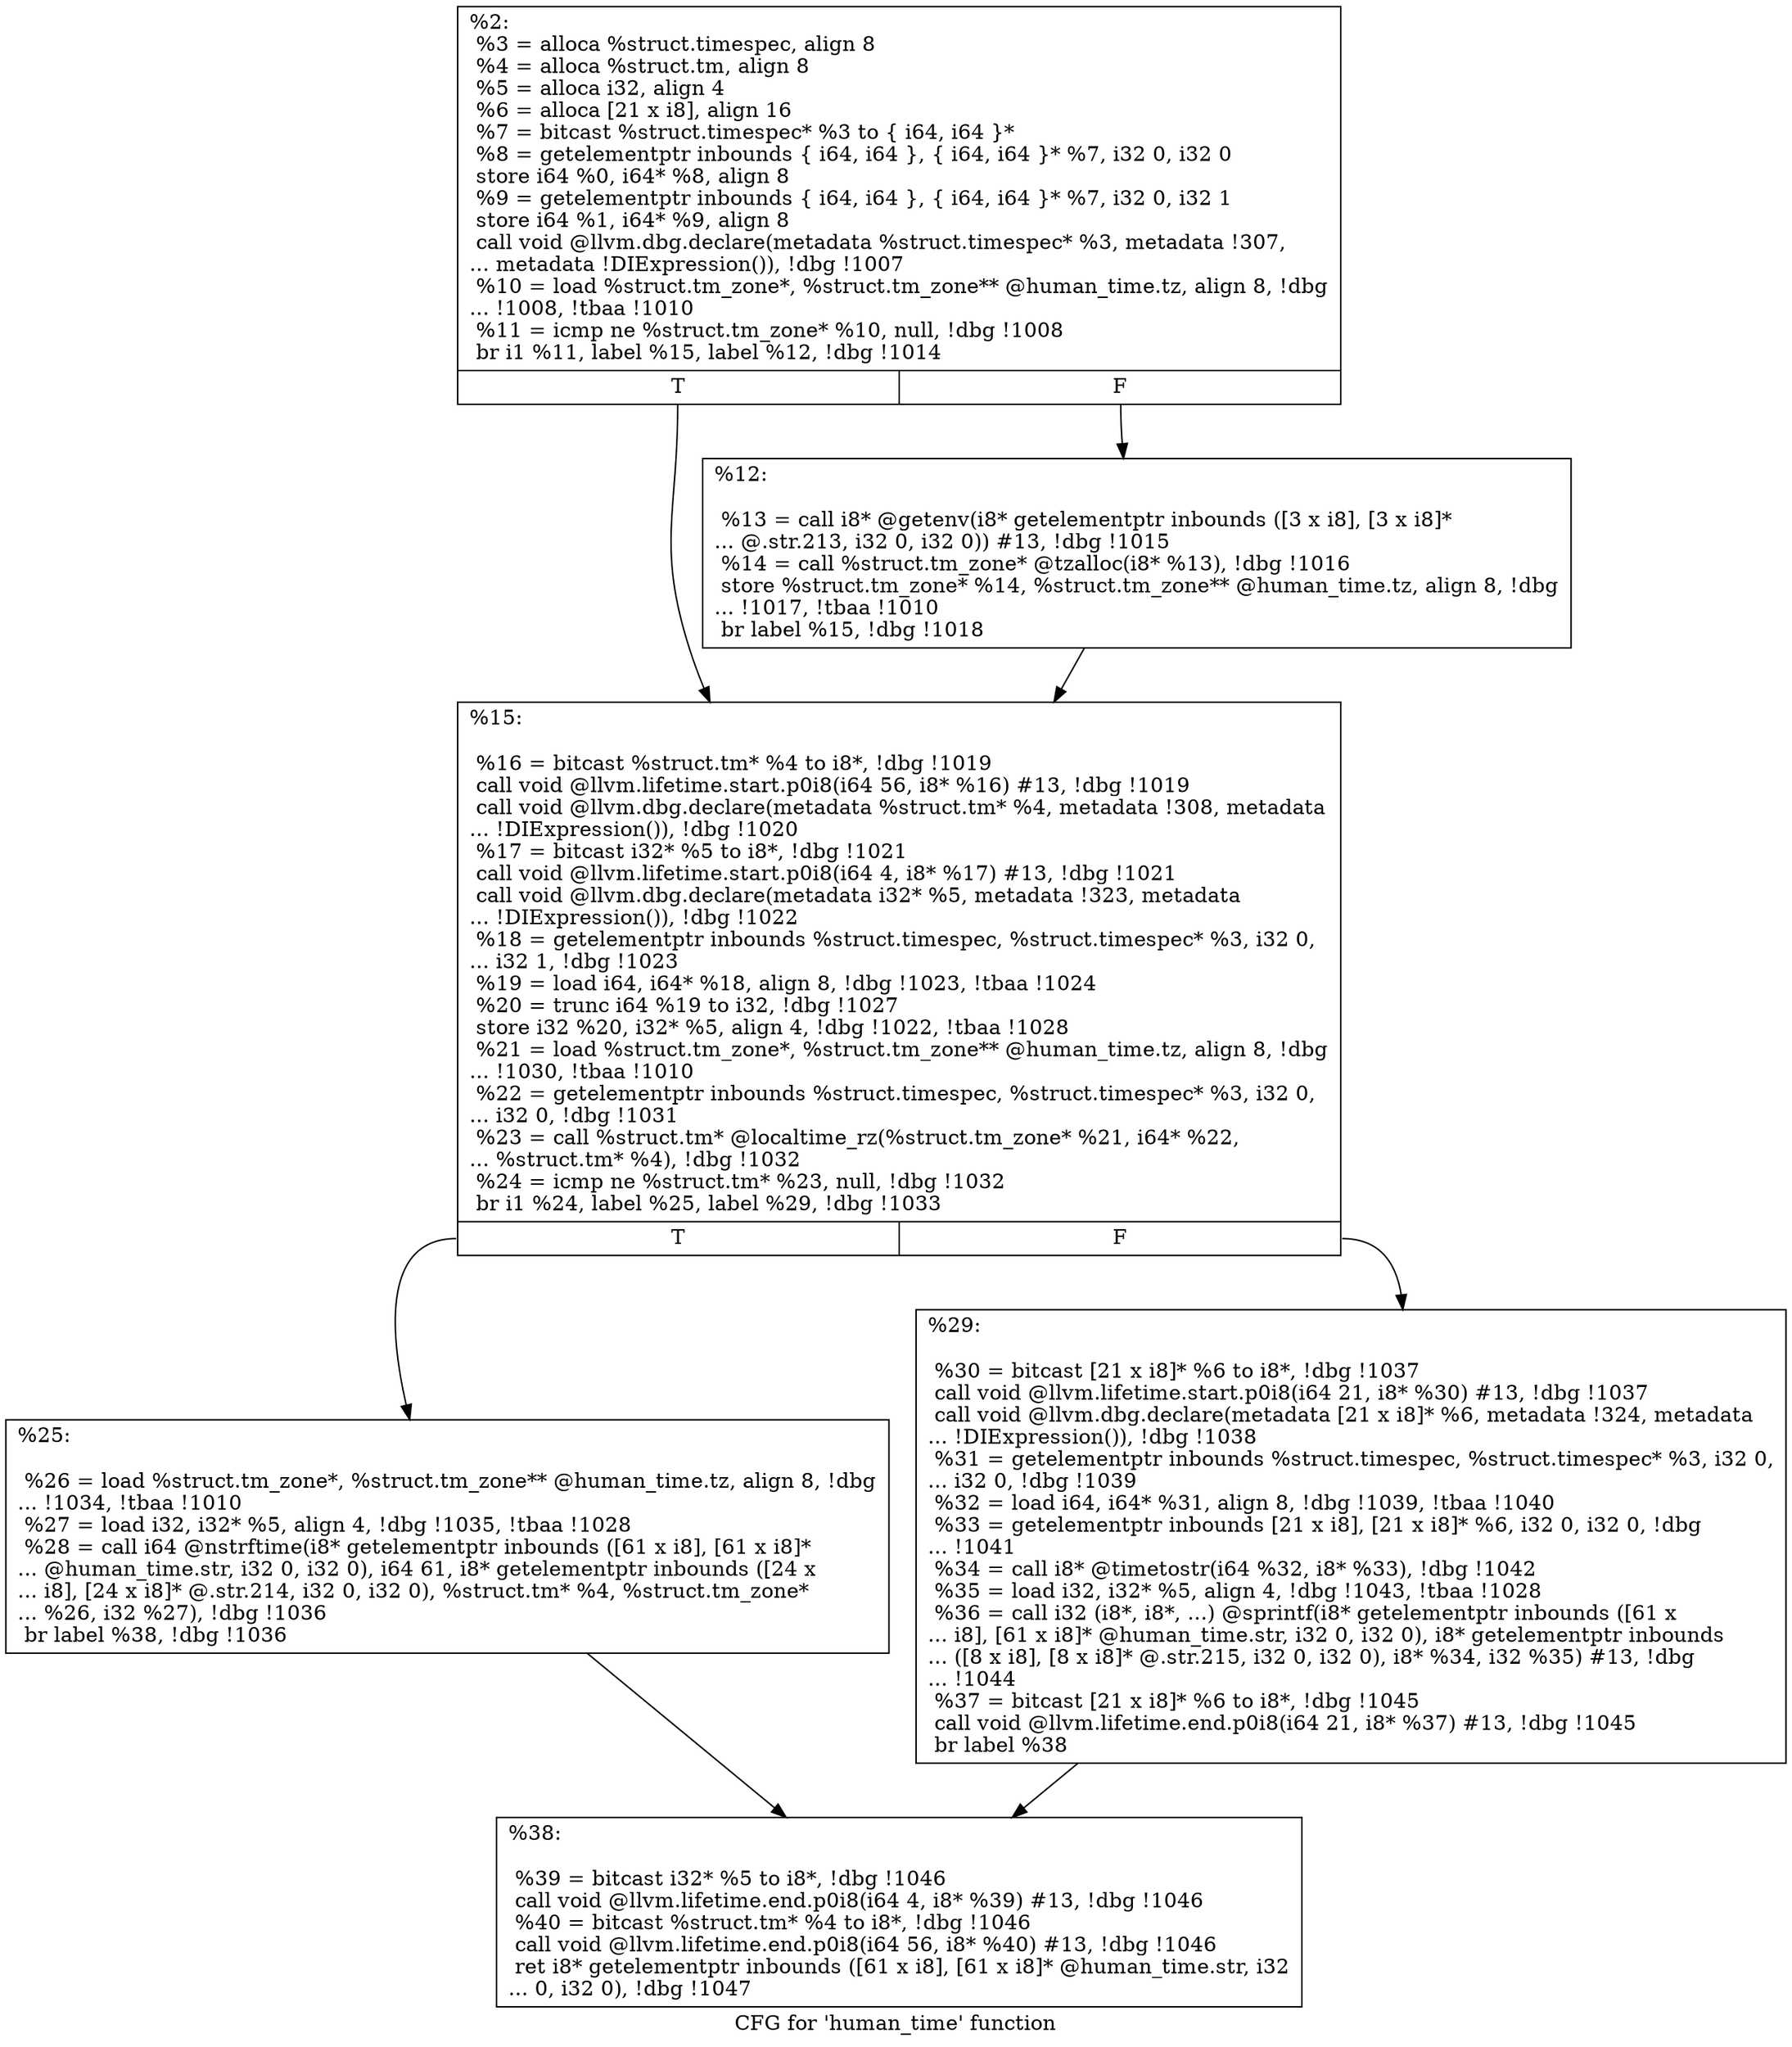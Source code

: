 digraph "CFG for 'human_time' function" {
	label="CFG for 'human_time' function";

	Node0x2472c10 [shape=record,label="{%2:\l  %3 = alloca %struct.timespec, align 8\l  %4 = alloca %struct.tm, align 8\l  %5 = alloca i32, align 4\l  %6 = alloca [21 x i8], align 16\l  %7 = bitcast %struct.timespec* %3 to \{ i64, i64 \}*\l  %8 = getelementptr inbounds \{ i64, i64 \}, \{ i64, i64 \}* %7, i32 0, i32 0\l  store i64 %0, i64* %8, align 8\l  %9 = getelementptr inbounds \{ i64, i64 \}, \{ i64, i64 \}* %7, i32 0, i32 1\l  store i64 %1, i64* %9, align 8\l  call void @llvm.dbg.declare(metadata %struct.timespec* %3, metadata !307,\l... metadata !DIExpression()), !dbg !1007\l  %10 = load %struct.tm_zone*, %struct.tm_zone** @human_time.tz, align 8, !dbg\l... !1008, !tbaa !1010\l  %11 = icmp ne %struct.tm_zone* %10, null, !dbg !1008\l  br i1 %11, label %15, label %12, !dbg !1014\l|{<s0>T|<s1>F}}"];
	Node0x2472c10:s0 -> Node0x2473ca0;
	Node0x2472c10:s1 -> Node0x2473c50;
	Node0x2473c50 [shape=record,label="{%12:\l\l  %13 = call i8* @getenv(i8* getelementptr inbounds ([3 x i8], [3 x i8]*\l... @.str.213, i32 0, i32 0)) #13, !dbg !1015\l  %14 = call %struct.tm_zone* @tzalloc(i8* %13), !dbg !1016\l  store %struct.tm_zone* %14, %struct.tm_zone** @human_time.tz, align 8, !dbg\l... !1017, !tbaa !1010\l  br label %15, !dbg !1018\l}"];
	Node0x2473c50 -> Node0x2473ca0;
	Node0x2473ca0 [shape=record,label="{%15:\l\l  %16 = bitcast %struct.tm* %4 to i8*, !dbg !1019\l  call void @llvm.lifetime.start.p0i8(i64 56, i8* %16) #13, !dbg !1019\l  call void @llvm.dbg.declare(metadata %struct.tm* %4, metadata !308, metadata\l... !DIExpression()), !dbg !1020\l  %17 = bitcast i32* %5 to i8*, !dbg !1021\l  call void @llvm.lifetime.start.p0i8(i64 4, i8* %17) #13, !dbg !1021\l  call void @llvm.dbg.declare(metadata i32* %5, metadata !323, metadata\l... !DIExpression()), !dbg !1022\l  %18 = getelementptr inbounds %struct.timespec, %struct.timespec* %3, i32 0,\l... i32 1, !dbg !1023\l  %19 = load i64, i64* %18, align 8, !dbg !1023, !tbaa !1024\l  %20 = trunc i64 %19 to i32, !dbg !1027\l  store i32 %20, i32* %5, align 4, !dbg !1022, !tbaa !1028\l  %21 = load %struct.tm_zone*, %struct.tm_zone** @human_time.tz, align 8, !dbg\l... !1030, !tbaa !1010\l  %22 = getelementptr inbounds %struct.timespec, %struct.timespec* %3, i32 0,\l... i32 0, !dbg !1031\l  %23 = call %struct.tm* @localtime_rz(%struct.tm_zone* %21, i64* %22,\l... %struct.tm* %4), !dbg !1032\l  %24 = icmp ne %struct.tm* %23, null, !dbg !1032\l  br i1 %24, label %25, label %29, !dbg !1033\l|{<s0>T|<s1>F}}"];
	Node0x2473ca0:s0 -> Node0x2473cf0;
	Node0x2473ca0:s1 -> Node0x2473d40;
	Node0x2473cf0 [shape=record,label="{%25:\l\l  %26 = load %struct.tm_zone*, %struct.tm_zone** @human_time.tz, align 8, !dbg\l... !1034, !tbaa !1010\l  %27 = load i32, i32* %5, align 4, !dbg !1035, !tbaa !1028\l  %28 = call i64 @nstrftime(i8* getelementptr inbounds ([61 x i8], [61 x i8]*\l... @human_time.str, i32 0, i32 0), i64 61, i8* getelementptr inbounds ([24 x\l... i8], [24 x i8]* @.str.214, i32 0, i32 0), %struct.tm* %4, %struct.tm_zone*\l... %26, i32 %27), !dbg !1036\l  br label %38, !dbg !1036\l}"];
	Node0x2473cf0 -> Node0x2473d90;
	Node0x2473d40 [shape=record,label="{%29:\l\l  %30 = bitcast [21 x i8]* %6 to i8*, !dbg !1037\l  call void @llvm.lifetime.start.p0i8(i64 21, i8* %30) #13, !dbg !1037\l  call void @llvm.dbg.declare(metadata [21 x i8]* %6, metadata !324, metadata\l... !DIExpression()), !dbg !1038\l  %31 = getelementptr inbounds %struct.timespec, %struct.timespec* %3, i32 0,\l... i32 0, !dbg !1039\l  %32 = load i64, i64* %31, align 8, !dbg !1039, !tbaa !1040\l  %33 = getelementptr inbounds [21 x i8], [21 x i8]* %6, i32 0, i32 0, !dbg\l... !1041\l  %34 = call i8* @timetostr(i64 %32, i8* %33), !dbg !1042\l  %35 = load i32, i32* %5, align 4, !dbg !1043, !tbaa !1028\l  %36 = call i32 (i8*, i8*, ...) @sprintf(i8* getelementptr inbounds ([61 x\l... i8], [61 x i8]* @human_time.str, i32 0, i32 0), i8* getelementptr inbounds\l... ([8 x i8], [8 x i8]* @.str.215, i32 0, i32 0), i8* %34, i32 %35) #13, !dbg\l... !1044\l  %37 = bitcast [21 x i8]* %6 to i8*, !dbg !1045\l  call void @llvm.lifetime.end.p0i8(i64 21, i8* %37) #13, !dbg !1045\l  br label %38\l}"];
	Node0x2473d40 -> Node0x2473d90;
	Node0x2473d90 [shape=record,label="{%38:\l\l  %39 = bitcast i32* %5 to i8*, !dbg !1046\l  call void @llvm.lifetime.end.p0i8(i64 4, i8* %39) #13, !dbg !1046\l  %40 = bitcast %struct.tm* %4 to i8*, !dbg !1046\l  call void @llvm.lifetime.end.p0i8(i64 56, i8* %40) #13, !dbg !1046\l  ret i8* getelementptr inbounds ([61 x i8], [61 x i8]* @human_time.str, i32\l... 0, i32 0), !dbg !1047\l}"];
}
